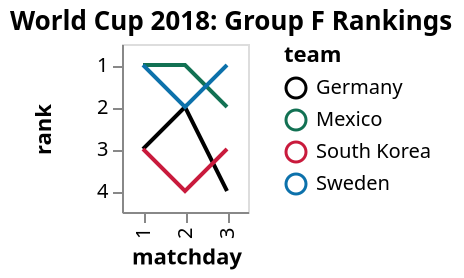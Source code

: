 {
  "$schema": "https://vega.github.io/schema/vega/v4.json",
  "autosize": "pad",
  "padding": 5,
  "title": {"text": "World Cup 2018: Group F Rankings", "frame": "bounds"},
  "style": "cell",
  "data": [
    {
      "name": "source_0",
      "values": [
        {"team": "Germany", "matchday": 1, "point": 0, "diff": -1},
        {"team": "Mexico", "matchday": 1, "point": 3, "diff": 1},
        {"team": "South Korea", "matchday": 1, "point": 0, "diff": -1},
        {"team": "Sweden", "matchday": 1, "point": 3, "diff": 1},
        {"team": "Germany", "matchday": 2, "point": 3, "diff": 0},
        {"team": "Mexico", "matchday": 2, "point": 6, "diff": 2},
        {"team": "South Korea", "matchday": 2, "point": 0, "diff": -2},
        {"team": "Sweden", "matchday": 2, "point": 3, "diff": 0},
        {"team": "Germany", "matchday": 3, "point": 3, "diff": -2},
        {"team": "Mexico", "matchday": 3, "point": 6, "diff": -1},
        {"team": "South Korea", "matchday": 3, "point": 3, "diff": 0},
        {"team": "Sweden", "matchday": 3, "point": 6, "diff": 3}
      ]
    },
    {
      "name": "data_0",
      "source": "source_0",
      "transform": [
        {
          "type": "window",
          "params": [null],
          "as": ["rank"],
          "ops": ["rank"],
          "fields": [null],
          "sort": {
            "field": ["point", "diff"],
            "order": ["descending", "descending"]
          },
          "groupby": ["matchday"]
        }
      ]
    }
  ],
  "signals": [
    {"name": "x_step", "value": 21},
    {
      "name": "width",
      "update": "bandspace(domain('x').length, 1, 0.5) * x_step"
    },
    {"name": "y_step", "value": 21},
    {
      "name": "height",
      "update": "bandspace(domain('y').length, 1, 0.5) * y_step"
    }
  ],
  "marks": [
    {
      "name": "pathgroup",
      "type": "group",
      "from": {
        "facet": {
          "name": "faceted_path_main",
          "data": "data_0",
          "groupby": ["team"]
        }
      },
      "encode": {
        "update": {
          "width": {"field": {"group": "width"}},
          "height": {"field": {"group": "height"}}
        }
      },
      "marks": [
        {
          "name": "marks",
          "type": "line",
          "style": ["line"],
          "sort": {"field": "datum[\"matchday\"]", "order": "descending"},
          "from": {"data": "faceted_path_main"},
          "encode": {
            "update": {
              "stroke": {"scale": "color", "field": "team"},
              "tooltip": {
                "signal": "{\"matchday\": ''+datum[\"matchday\"], \"rank\": ''+datum[\"rank\"], \"team\": ''+datum[\"team\"]}"
              },
              "x": {"scale": "x", "field": "matchday"},
              "y": {"scale": "y", "field": "rank"}
            }
          }
        }
      ]
    }
  ],
  "scales": [
    {
      "name": "x",
      "type": "point",
      "domain": {"data": "data_0", "field": "matchday", "sort": true},
      "range": {"step": {"signal": "x_step"}},
      "padding": 0.5
    },
    {
      "name": "y",
      "type": "point",
      "domain": {"data": "data_0", "field": "rank", "sort": true},
      "range": {"step": {"signal": "y_step"}},
      "padding": 0.5
    },
    {
      "name": "color",
      "type": "ordinal",
      "domain": ["Germany", "Mexico", "South Korea", "Sweden"],
      "range": ["black", "#127153", "#C91A3C", "#0C71AB"]
    }
  ],
  "axes": [
    {
      "scale": "x",
      "orient": "bottom",
      "grid": false,
      "title": "matchday",
      "labelAlign": "right",
      "labelAngle": 270,
      "labelBaseline": "middle",
      "labelOverlap": true,
      "zindex": 1
    },
    {
      "scale": "y",
      "orient": "left",
      "grid": false,
      "title": "rank",
      "labelOverlap": true,
      "zindex": 1
    }
  ],
  "legends": [
    {
      "stroke": "color",
      "gradientLength": {"signal": "clamp(height, 64, 200)"},
      "title": "team"
    }
  ],
  "config": {"axisY": {"minExtent": 30}}
}
